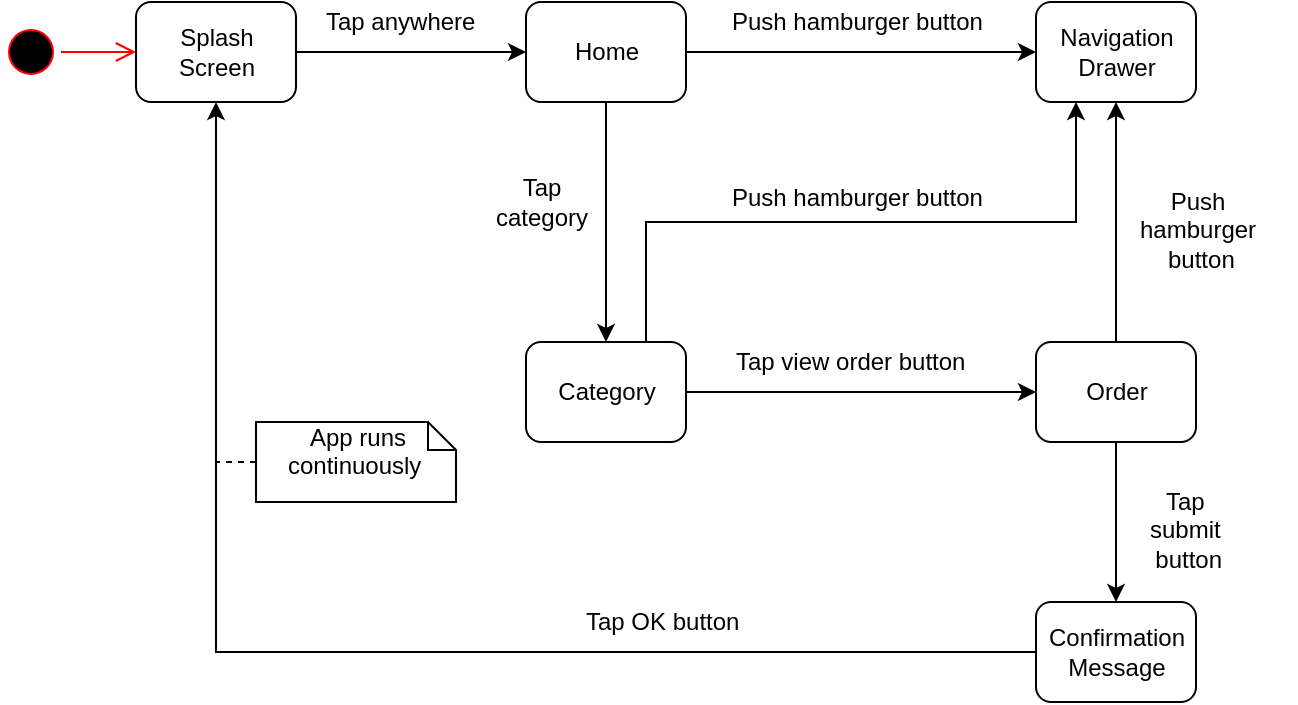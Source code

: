 <mxfile version="10.5.9" type="device"><diagram id="p03Xo_-K5r6mOUU44ajs" name="Page-1"><mxGraphModel dx="754" dy="459" grid="1" gridSize="10" guides="1" tooltips="1" connect="1" arrows="1" fold="1" page="1" pageScale="1" pageWidth="850" pageHeight="1100" math="0" shadow="0"><root><mxCell id="0"/><mxCell id="1" parent="0"/><mxCell id="qFpvcXTNXxQpxzMQbMbc-1" value="" style="ellipse;html=1;shape=startState;fillColor=#000000;strokeColor=#ff0000;" vertex="1" parent="1"><mxGeometry x="52.5" y="90" width="30" height="30" as="geometry"/></mxCell><mxCell id="qFpvcXTNXxQpxzMQbMbc-2" value="" style="edgeStyle=orthogonalEdgeStyle;html=1;verticalAlign=bottom;endArrow=open;endSize=8;strokeColor=#ff0000;entryX=0;entryY=0.5;entryDx=0;entryDy=0;" edge="1" source="qFpvcXTNXxQpxzMQbMbc-1" parent="1" target="qFpvcXTNXxQpxzMQbMbc-3"><mxGeometry relative="1" as="geometry"><mxPoint x="127.5" y="105" as="targetPoint"/></mxGeometry></mxCell><mxCell id="qFpvcXTNXxQpxzMQbMbc-3" value="Splash&lt;br&gt;Screen" style="html=1;rounded=1;" vertex="1" parent="1"><mxGeometry x="120" y="80" width="80" height="50" as="geometry"/></mxCell><mxCell id="qFpvcXTNXxQpxzMQbMbc-11" style="edgeStyle=orthogonalEdgeStyle;rounded=0;orthogonalLoop=1;jettySize=auto;html=1;exitX=0.5;exitY=1;exitDx=0;exitDy=0;entryX=0.5;entryY=0;entryDx=0;entryDy=0;" edge="1" parent="1" source="qFpvcXTNXxQpxzMQbMbc-4" target="qFpvcXTNXxQpxzMQbMbc-5"><mxGeometry relative="1" as="geometry"/></mxCell><mxCell id="qFpvcXTNXxQpxzMQbMbc-4" value="Home" style="html=1;rounded=1;" vertex="1" parent="1"><mxGeometry x="315" y="80" width="80" height="50" as="geometry"/></mxCell><mxCell id="qFpvcXTNXxQpxzMQbMbc-18" style="edgeStyle=orthogonalEdgeStyle;rounded=0;orthogonalLoop=1;jettySize=auto;html=1;exitX=0.75;exitY=0;exitDx=0;exitDy=0;entryX=0.25;entryY=1;entryDx=0;entryDy=0;" edge="1" parent="1" source="qFpvcXTNXxQpxzMQbMbc-5" target="qFpvcXTNXxQpxzMQbMbc-6"><mxGeometry relative="1" as="geometry"/></mxCell><mxCell id="qFpvcXTNXxQpxzMQbMbc-24" style="edgeStyle=orthogonalEdgeStyle;rounded=0;orthogonalLoop=1;jettySize=auto;html=1;exitX=1;exitY=0.5;exitDx=0;exitDy=0;entryX=0;entryY=0.5;entryDx=0;entryDy=0;" edge="1" parent="1" source="qFpvcXTNXxQpxzMQbMbc-5" target="qFpvcXTNXxQpxzMQbMbc-7"><mxGeometry relative="1" as="geometry"/></mxCell><mxCell id="qFpvcXTNXxQpxzMQbMbc-5" value="Category&lt;br&gt;" style="html=1;rounded=1;" vertex="1" parent="1"><mxGeometry x="315" y="250" width="80" height="50" as="geometry"/></mxCell><mxCell id="qFpvcXTNXxQpxzMQbMbc-6" value="Navigation&lt;br&gt;Drawer" style="html=1;rounded=1;" vertex="1" parent="1"><mxGeometry x="570" y="80" width="80" height="50" as="geometry"/></mxCell><mxCell id="qFpvcXTNXxQpxzMQbMbc-12" style="edgeStyle=orthogonalEdgeStyle;rounded=0;orthogonalLoop=1;jettySize=auto;html=1;exitX=0.5;exitY=0;exitDx=0;exitDy=0;entryX=0.5;entryY=1;entryDx=0;entryDy=0;" edge="1" parent="1" source="qFpvcXTNXxQpxzMQbMbc-7" target="qFpvcXTNXxQpxzMQbMbc-6"><mxGeometry relative="1" as="geometry"/></mxCell><mxCell id="qFpvcXTNXxQpxzMQbMbc-22" style="edgeStyle=orthogonalEdgeStyle;rounded=0;orthogonalLoop=1;jettySize=auto;html=1;exitX=0.5;exitY=1;exitDx=0;exitDy=0;entryX=0.5;entryY=0;entryDx=0;entryDy=0;" edge="1" parent="1" source="qFpvcXTNXxQpxzMQbMbc-7" target="qFpvcXTNXxQpxzMQbMbc-8"><mxGeometry relative="1" as="geometry"/></mxCell><mxCell id="qFpvcXTNXxQpxzMQbMbc-7" value="Order" style="html=1;rounded=1;" vertex="1" parent="1"><mxGeometry x="570" y="250" width="80" height="50" as="geometry"/></mxCell><mxCell id="qFpvcXTNXxQpxzMQbMbc-26" style="edgeStyle=orthogonalEdgeStyle;rounded=0;orthogonalLoop=1;jettySize=auto;html=1;exitX=0;exitY=0.5;exitDx=0;exitDy=0;entryX=0.5;entryY=1;entryDx=0;entryDy=0;" edge="1" parent="1" source="qFpvcXTNXxQpxzMQbMbc-8" target="qFpvcXTNXxQpxzMQbMbc-3"><mxGeometry relative="1" as="geometry"/></mxCell><mxCell id="qFpvcXTNXxQpxzMQbMbc-8" value="Confirmation&lt;br&gt;Message&lt;br&gt;" style="html=1;rounded=1;" vertex="1" parent="1"><mxGeometry x="570" y="380" width="80" height="50" as="geometry"/></mxCell><mxCell id="qFpvcXTNXxQpxzMQbMbc-9" value="" style="endArrow=classic;html=1;exitX=1;exitY=0.5;exitDx=0;exitDy=0;entryX=0;entryY=0.5;entryDx=0;entryDy=0;" edge="1" parent="1" source="qFpvcXTNXxQpxzMQbMbc-3" target="qFpvcXTNXxQpxzMQbMbc-4"><mxGeometry width="50" height="50" relative="1" as="geometry"><mxPoint x="50" y="430" as="sourcePoint"/><mxPoint x="100" y="380" as="targetPoint"/></mxGeometry></mxCell><mxCell id="qFpvcXTNXxQpxzMQbMbc-10" value="" style="endArrow=classic;html=1;exitX=1;exitY=0.5;exitDx=0;exitDy=0;" edge="1" parent="1" source="qFpvcXTNXxQpxzMQbMbc-4" target="qFpvcXTNXxQpxzMQbMbc-6"><mxGeometry width="50" height="50" relative="1" as="geometry"><mxPoint x="240" y="115" as="sourcePoint"/><mxPoint x="325" y="115" as="targetPoint"/></mxGeometry></mxCell><mxCell id="qFpvcXTNXxQpxzMQbMbc-14" value="Tap anywhere" style="text;html=1;resizable=0;points=[];autosize=1;align=left;verticalAlign=top;spacingTop=-4;" vertex="1" parent="1"><mxGeometry x="212.5" y="80" width="90" height="20" as="geometry"/></mxCell><mxCell id="qFpvcXTNXxQpxzMQbMbc-15" value="Push hamburger button" style="text;html=1;resizable=0;points=[];autosize=1;align=left;verticalAlign=top;spacingTop=-4;" vertex="1" parent="1"><mxGeometry x="416" y="80" width="140" height="20" as="geometry"/></mxCell><mxCell id="qFpvcXTNXxQpxzMQbMbc-19" value="Tap category" style="text;html=1;strokeColor=none;fillColor=none;align=center;verticalAlign=middle;whiteSpace=wrap;rounded=0;" vertex="1" parent="1"><mxGeometry x="302.5" y="170" width="40" height="20" as="geometry"/></mxCell><mxCell id="qFpvcXTNXxQpxzMQbMbc-20" value="Push hamburger button" style="text;html=1;resizable=0;points=[];autosize=1;align=left;verticalAlign=top;spacingTop=-4;" vertex="1" parent="1"><mxGeometry x="416" y="168" width="140" height="20" as="geometry"/></mxCell><mxCell id="qFpvcXTNXxQpxzMQbMbc-21" value="&lt;div style=&quot;text-align: center&quot;&gt;&lt;span&gt;Push&amp;nbsp;&lt;/span&gt;&lt;/div&gt;&lt;div style=&quot;text-align: center&quot;&gt;&lt;span&gt;hamburger&amp;nbsp;&lt;/span&gt;&lt;/div&gt;&lt;div style=&quot;text-align: center&quot;&gt;&lt;span&gt;button&lt;/span&gt;&lt;/div&gt;" style="text;html=1;resizable=0;points=[];autosize=1;align=left;verticalAlign=top;spacingTop=-4;" vertex="1" parent="1"><mxGeometry x="620" y="170" width="80" height="40" as="geometry"/></mxCell><mxCell id="qFpvcXTNXxQpxzMQbMbc-23" value="&lt;div style=&quot;text-align: center&quot;&gt;&lt;span&gt;Tap&amp;nbsp;&lt;/span&gt;&lt;/div&gt;&lt;div style=&quot;text-align: center&quot;&gt;&lt;span&gt;submit&amp;nbsp;&lt;/span&gt;&lt;/div&gt;&lt;div style=&quot;text-align: center&quot;&gt;&lt;span&gt;button&lt;/span&gt;&lt;/div&gt;" style="text;html=1;resizable=0;points=[];autosize=1;align=left;verticalAlign=top;spacingTop=-4;" vertex="1" parent="1"><mxGeometry x="625" y="320" width="50" height="40" as="geometry"/></mxCell><mxCell id="qFpvcXTNXxQpxzMQbMbc-25" value="Tap view order button" style="text;html=1;resizable=0;points=[];autosize=1;align=left;verticalAlign=top;spacingTop=-4;" vertex="1" parent="1"><mxGeometry x="417.5" y="250" width="130" height="20" as="geometry"/></mxCell><mxCell id="qFpvcXTNXxQpxzMQbMbc-28" style="edgeStyle=orthogonalEdgeStyle;rounded=0;orthogonalLoop=1;jettySize=auto;html=1;exitX=0;exitY=0.5;exitDx=0;exitDy=0;exitPerimeter=0;endArrow=none;endFill=0;dashed=1;" edge="1" parent="1" source="qFpvcXTNXxQpxzMQbMbc-27"><mxGeometry relative="1" as="geometry"><mxPoint x="160" y="335" as="targetPoint"/></mxGeometry></mxCell><mxCell id="qFpvcXTNXxQpxzMQbMbc-27" value="&lt;div style=&quot;text-align: center&quot;&gt;&lt;span&gt;App runs continuously&amp;nbsp;&lt;/span&gt;&lt;/div&gt;" style="shape=note;whiteSpace=wrap;html=1;size=14;verticalAlign=top;align=left;spacingTop=-6;rounded=1;" vertex="1" parent="1"><mxGeometry x="180" y="290" width="100" height="40" as="geometry"/></mxCell><mxCell id="qFpvcXTNXxQpxzMQbMbc-29" value="Tap OK button" style="text;html=1;resizable=0;points=[];autosize=1;align=left;verticalAlign=top;spacingTop=-4;" vertex="1" parent="1"><mxGeometry x="342.5" y="380" width="90" height="20" as="geometry"/></mxCell></root></mxGraphModel></diagram></mxfile>